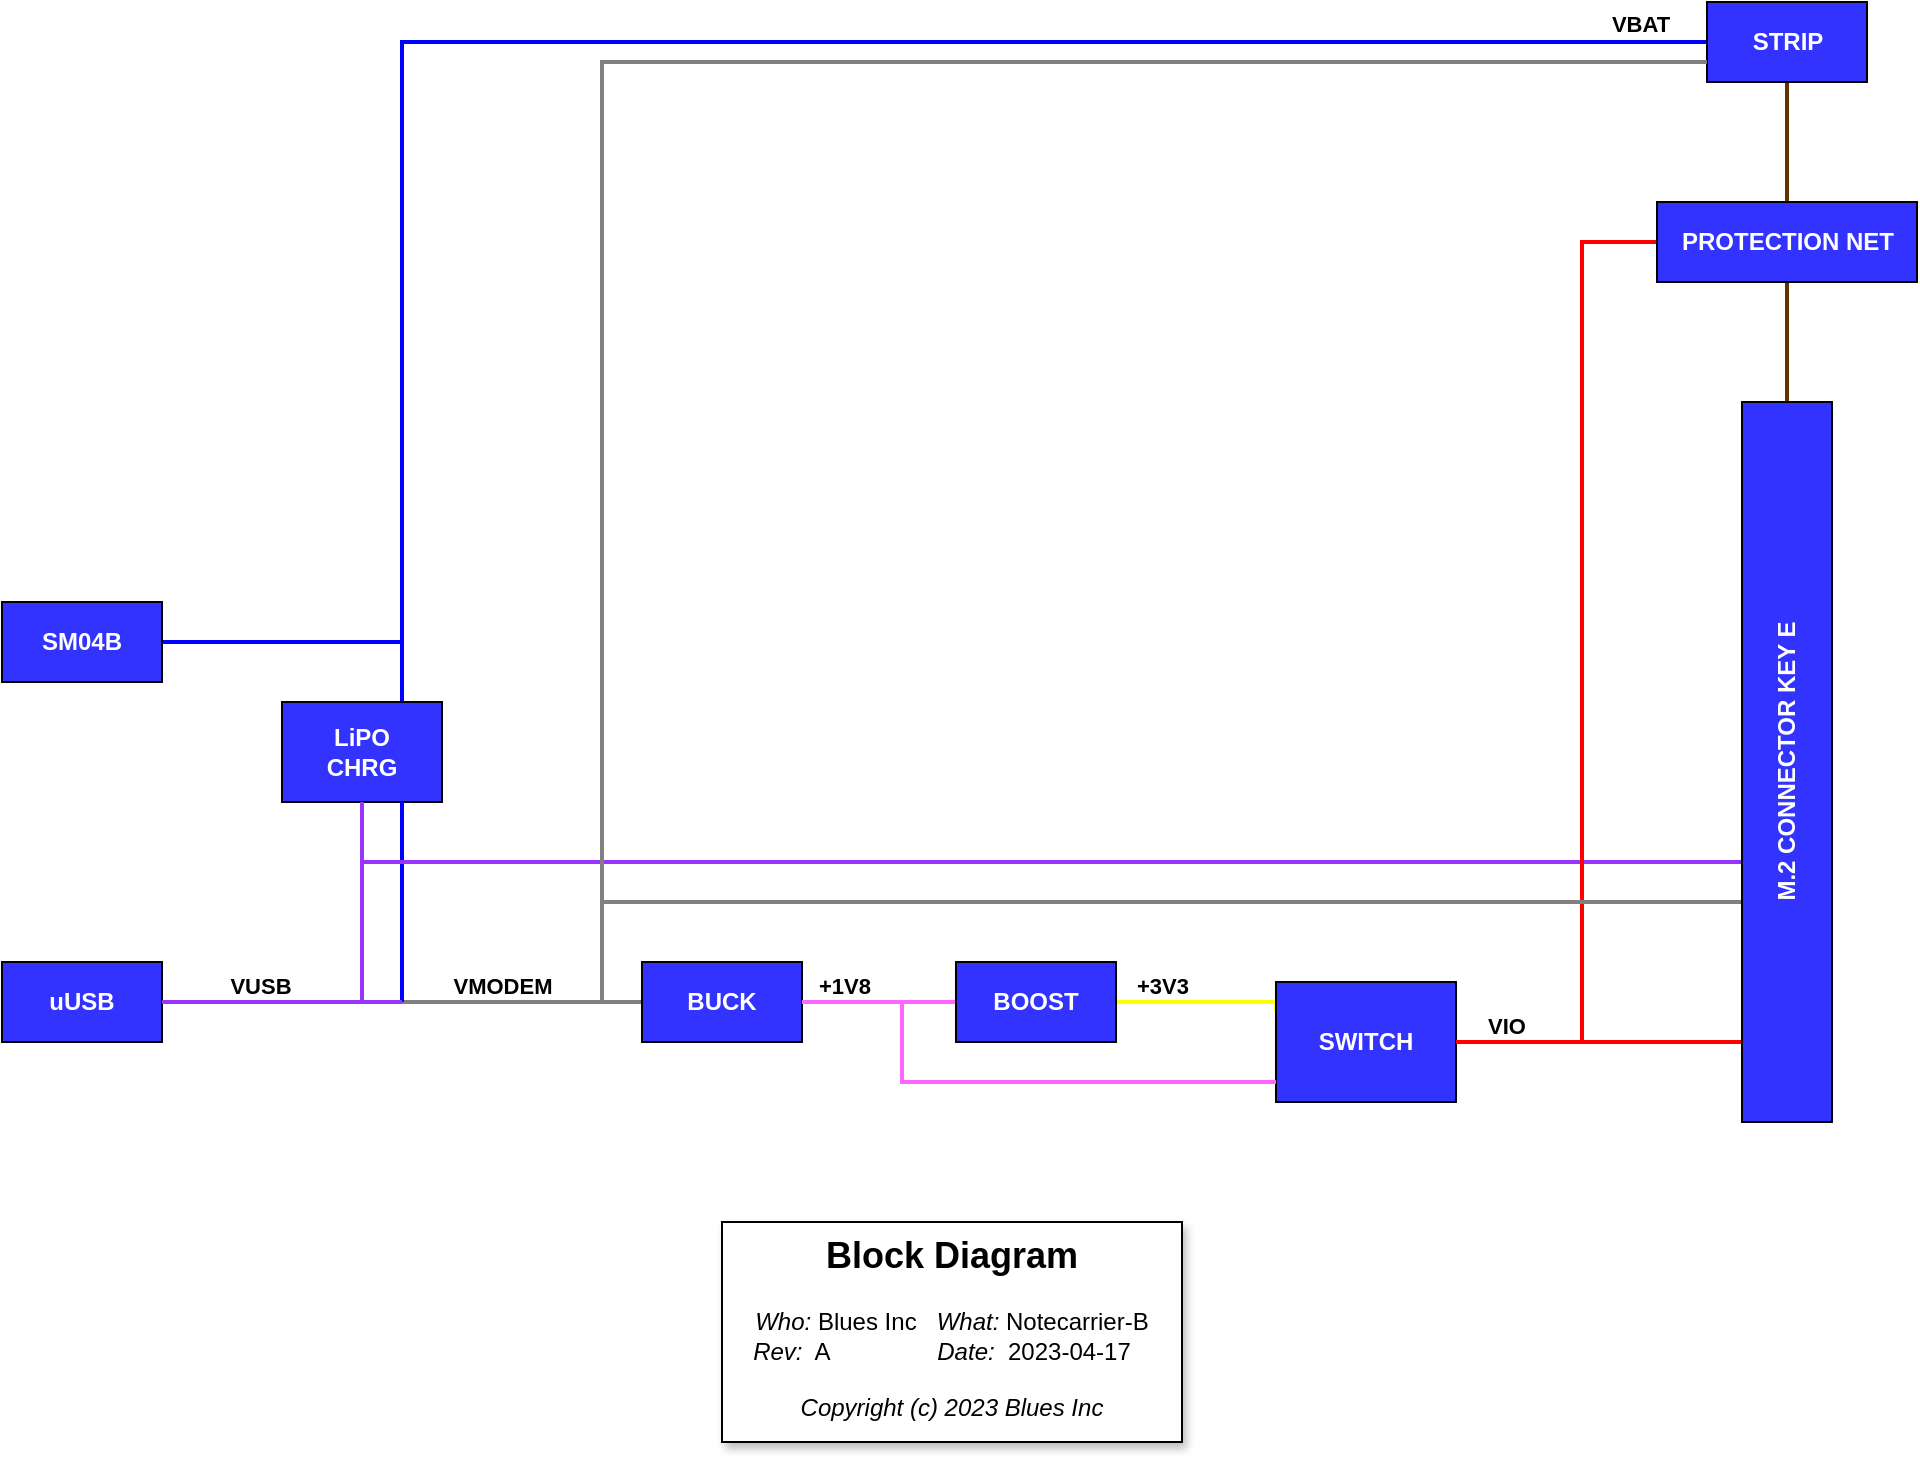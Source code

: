 <mxfile version="21.1.2" type="device">
  <diagram name="Page-1" id="uR9CqJ2n2mXbMMdv6deQ">
    <mxGraphModel dx="1248" dy="909" grid="1" gridSize="10" guides="1" tooltips="1" connect="1" arrows="1" fold="1" page="1" pageScale="1" pageWidth="1169" pageHeight="827" math="0" shadow="0">
      <root>
        <mxCell id="0" />
        <mxCell id="1" parent="0" />
        <mxCell id="u0QYyVKN4QXaWsdcngb1-1" value="&lt;p style=&quot;line-height: 120%;&quot;&gt;&lt;b style=&quot;font-size: 18px;&quot;&gt;Block Diagram&lt;br&gt;&lt;br&gt;&lt;/b&gt;&lt;i&gt;Who:&lt;/i&gt; Blues Inc&amp;nbsp; &amp;nbsp;&lt;i&gt;What:&lt;/i&gt; Notecarrier-B&lt;br&gt;&lt;i&gt;Rev:&lt;/i&gt;&amp;nbsp; A&amp;nbsp; &amp;nbsp; &amp;nbsp; &amp;nbsp; &amp;nbsp; &amp;nbsp; &amp;nbsp; &amp;nbsp;&amp;nbsp;&lt;i&gt;Date:&lt;/i&gt;&amp;nbsp; 2023-04-17&amp;nbsp; &amp;nbsp;&lt;br&gt;&lt;br&gt;&lt;i&gt;Copyright (c) 2023 Blues Inc&lt;/i&gt;&lt;/p&gt;" style="rounded=0;whiteSpace=wrap;html=1;shadow=1;" vertex="1" parent="1">
          <mxGeometry x="470" y="690" width="230" height="110" as="geometry" />
        </mxCell>
        <mxCell id="u0QYyVKN4QXaWsdcngb1-11" style="edgeStyle=orthogonalEdgeStyle;rounded=0;orthogonalLoop=1;jettySize=auto;html=1;entryX=0;entryY=0.5;entryDx=0;entryDy=0;endArrow=none;endFill=0;strokeColor=#0000FF;strokeWidth=2;exitX=1;exitY=0.5;exitDx=0;exitDy=0;" edge="1" parent="1" source="u0QYyVKN4QXaWsdcngb1-2" target="u0QYyVKN4QXaWsdcngb1-10">
          <mxGeometry relative="1" as="geometry">
            <Array as="points">
              <mxPoint x="190" y="400" />
              <mxPoint x="310" y="400" />
              <mxPoint x="310" y="100" />
            </Array>
          </mxGeometry>
        </mxCell>
        <mxCell id="u0QYyVKN4QXaWsdcngb1-33" value="VBAT" style="edgeLabel;html=1;align=center;verticalAlign=middle;resizable=0;points=[];fontStyle=1;labelBackgroundColor=none;" vertex="1" connectable="0" parent="u0QYyVKN4QXaWsdcngb1-11">
          <mxGeometry x="0.943" y="4" relative="1" as="geometry">
            <mxPoint x="-3" y="-5" as="offset" />
          </mxGeometry>
        </mxCell>
        <mxCell id="u0QYyVKN4QXaWsdcngb1-12" style="edgeStyle=orthogonalEdgeStyle;rounded=0;orthogonalLoop=1;jettySize=auto;html=1;strokeColor=#0000FF;endArrow=none;endFill=0;strokeWidth=2;entryX=0.75;entryY=0;entryDx=0;entryDy=0;" edge="1" parent="1" source="u0QYyVKN4QXaWsdcngb1-2" target="u0QYyVKN4QXaWsdcngb1-3">
          <mxGeometry relative="1" as="geometry">
            <Array as="points">
              <mxPoint x="310" y="400" />
            </Array>
          </mxGeometry>
        </mxCell>
        <mxCell id="u0QYyVKN4QXaWsdcngb1-2" value="&lt;font color=&quot;#ffffff&quot;&gt;&lt;b&gt;SM04B&lt;/b&gt;&lt;/font&gt;" style="rounded=0;whiteSpace=wrap;html=1;fillColor=#3333FF;" vertex="1" parent="1">
          <mxGeometry x="110" y="380" width="80" height="40" as="geometry" />
        </mxCell>
        <mxCell id="u0QYyVKN4QXaWsdcngb1-3" value="&lt;font color=&quot;#ffffff&quot;&gt;&lt;b&gt;LiPO&lt;br&gt;CHRG&lt;br&gt;&lt;/b&gt;&lt;/font&gt;" style="rounded=0;whiteSpace=wrap;html=1;fillColor=#3333FF;" vertex="1" parent="1">
          <mxGeometry x="250" y="430" width="80" height="50" as="geometry" />
        </mxCell>
        <mxCell id="u0QYyVKN4QXaWsdcngb1-13" style="edgeStyle=orthogonalEdgeStyle;rounded=0;orthogonalLoop=1;jettySize=auto;html=1;entryX=0.5;entryY=1;entryDx=0;entryDy=0;strokeColor=#9933FF;strokeWidth=2;endArrow=none;endFill=0;" edge="1" parent="1" source="u0QYyVKN4QXaWsdcngb1-4" target="u0QYyVKN4QXaWsdcngb1-3">
          <mxGeometry relative="1" as="geometry" />
        </mxCell>
        <mxCell id="u0QYyVKN4QXaWsdcngb1-4" value="&lt;font color=&quot;#ffffff&quot;&gt;&lt;b&gt;uUSB&lt;br&gt;&lt;/b&gt;&lt;/font&gt;" style="rounded=0;whiteSpace=wrap;html=1;fillColor=#3333FF;" vertex="1" parent="1">
          <mxGeometry x="110" y="560" width="80" height="40" as="geometry" />
        </mxCell>
        <mxCell id="u0QYyVKN4QXaWsdcngb1-18" style="edgeStyle=orthogonalEdgeStyle;rounded=0;orthogonalLoop=1;jettySize=auto;html=1;strokeColor=#808080;strokeWidth=2;endArrow=none;endFill=0;" edge="1" parent="1" source="u0QYyVKN4QXaWsdcngb1-5" target="u0QYyVKN4QXaWsdcngb1-4">
          <mxGeometry relative="1" as="geometry" />
        </mxCell>
        <mxCell id="u0QYyVKN4QXaWsdcngb1-19" value="VMODEM" style="edgeLabel;html=1;align=center;verticalAlign=middle;resizable=0;points=[];fontStyle=1;labelBackgroundColor=none;" vertex="1" connectable="0" parent="u0QYyVKN4QXaWsdcngb1-18">
          <mxGeometry x="-0.411" y="-1" relative="1" as="geometry">
            <mxPoint y="-7" as="offset" />
          </mxGeometry>
        </mxCell>
        <mxCell id="u0QYyVKN4QXaWsdcngb1-20" style="edgeStyle=orthogonalEdgeStyle;rounded=0;orthogonalLoop=1;jettySize=auto;html=1;entryX=0;entryY=0.5;entryDx=0;entryDy=0;strokeColor=#FF66FF;strokeWidth=2;endArrow=none;endFill=0;" edge="1" parent="1" source="u0QYyVKN4QXaWsdcngb1-5" target="u0QYyVKN4QXaWsdcngb1-6">
          <mxGeometry relative="1" as="geometry" />
        </mxCell>
        <mxCell id="u0QYyVKN4QXaWsdcngb1-5" value="&lt;font color=&quot;#ffffff&quot;&gt;&lt;b&gt;BUCK&lt;br&gt;&lt;/b&gt;&lt;/font&gt;" style="rounded=0;whiteSpace=wrap;html=1;fillColor=#3333FF;" vertex="1" parent="1">
          <mxGeometry x="430" y="560" width="80" height="40" as="geometry" />
        </mxCell>
        <mxCell id="u0QYyVKN4QXaWsdcngb1-22" style="edgeStyle=orthogonalEdgeStyle;rounded=0;orthogonalLoop=1;jettySize=auto;html=1;entryX=0;entryY=0.25;entryDx=0;entryDy=0;strokeColor=#FFFF00;strokeWidth=2;endArrow=none;endFill=0;" edge="1" parent="1" source="u0QYyVKN4QXaWsdcngb1-6" target="u0QYyVKN4QXaWsdcngb1-7">
          <mxGeometry relative="1" as="geometry">
            <Array as="points">
              <mxPoint x="747" y="580" />
            </Array>
          </mxGeometry>
        </mxCell>
        <mxCell id="u0QYyVKN4QXaWsdcngb1-23" value="+3V3" style="edgeLabel;html=1;align=center;verticalAlign=middle;resizable=0;points=[];fontStyle=1;labelBackgroundColor=none;" vertex="1" connectable="0" parent="u0QYyVKN4QXaWsdcngb1-22">
          <mxGeometry x="-0.329" y="-2" relative="1" as="geometry">
            <mxPoint x="-6" y="-10" as="offset" />
          </mxGeometry>
        </mxCell>
        <mxCell id="u0QYyVKN4QXaWsdcngb1-6" value="&lt;font color=&quot;#ffffff&quot;&gt;&lt;b&gt;BOOST&lt;br&gt;&lt;/b&gt;&lt;/font&gt;" style="rounded=0;whiteSpace=wrap;html=1;fillColor=#3333FF;" vertex="1" parent="1">
          <mxGeometry x="587" y="560" width="80" height="40" as="geometry" />
        </mxCell>
        <mxCell id="u0QYyVKN4QXaWsdcngb1-24" style="edgeStyle=orthogonalEdgeStyle;rounded=0;orthogonalLoop=1;jettySize=auto;html=1;strokeColor=#FF0000;strokeWidth=2;endArrow=none;endFill=0;" edge="1" parent="1" source="u0QYyVKN4QXaWsdcngb1-7" target="u0QYyVKN4QXaWsdcngb1-8">
          <mxGeometry relative="1" as="geometry">
            <Array as="points">
              <mxPoint x="1005" y="600" />
            </Array>
          </mxGeometry>
        </mxCell>
        <mxCell id="u0QYyVKN4QXaWsdcngb1-25" value="VIO" style="edgeLabel;html=1;align=center;verticalAlign=middle;resizable=0;points=[];fontStyle=1;labelBackgroundColor=none;" vertex="1" connectable="0" parent="u0QYyVKN4QXaWsdcngb1-24">
          <mxGeometry x="-0.503" y="1" relative="1" as="geometry">
            <mxPoint x="-27" y="-7" as="offset" />
          </mxGeometry>
        </mxCell>
        <mxCell id="u0QYyVKN4QXaWsdcngb1-7" value="&lt;font color=&quot;#ffffff&quot;&gt;&lt;b&gt;SWITCH&lt;br&gt;&lt;/b&gt;&lt;/font&gt;" style="rounded=0;whiteSpace=wrap;html=1;fillColor=#3333FF;" vertex="1" parent="1">
          <mxGeometry x="747" y="570" width="90" height="60" as="geometry" />
        </mxCell>
        <mxCell id="u0QYyVKN4QXaWsdcngb1-29" style="edgeStyle=orthogonalEdgeStyle;rounded=0;orthogonalLoop=1;jettySize=auto;html=1;strokeColor=#663300;strokeWidth=2;endArrow=none;endFill=0;" edge="1" parent="1" source="u0QYyVKN4QXaWsdcngb1-10" target="u0QYyVKN4QXaWsdcngb1-8">
          <mxGeometry relative="1" as="geometry" />
        </mxCell>
        <mxCell id="u0QYyVKN4QXaWsdcngb1-10" value="&lt;font color=&quot;#ffffff&quot;&gt;&lt;b&gt;STRIP&lt;br&gt;&lt;/b&gt;&lt;/font&gt;" style="rounded=0;whiteSpace=wrap;html=1;fillColor=#3333FF;" vertex="1" parent="1">
          <mxGeometry x="962.5" y="80" width="80" height="40" as="geometry" />
        </mxCell>
        <mxCell id="u0QYyVKN4QXaWsdcngb1-14" style="edgeStyle=orthogonalEdgeStyle;rounded=0;orthogonalLoop=1;jettySize=auto;html=1;strokeColor=#0000FF;endArrow=none;endFill=0;strokeWidth=2;exitX=0.75;exitY=1;exitDx=0;exitDy=0;" edge="1" parent="1" source="u0QYyVKN4QXaWsdcngb1-3">
          <mxGeometry relative="1" as="geometry">
            <mxPoint x="310" y="520" as="sourcePoint" />
            <mxPoint x="310" y="580" as="targetPoint" />
          </mxGeometry>
        </mxCell>
        <mxCell id="u0QYyVKN4QXaWsdcngb1-15" style="edgeStyle=orthogonalEdgeStyle;rounded=0;orthogonalLoop=1;jettySize=auto;html=1;strokeColor=#9933FF;strokeWidth=2;endArrow=none;endFill=0;exitX=1;exitY=0.5;exitDx=0;exitDy=0;" edge="1" parent="1" source="u0QYyVKN4QXaWsdcngb1-4">
          <mxGeometry relative="1" as="geometry">
            <mxPoint x="200" y="595" as="sourcePoint" />
            <mxPoint x="310" y="580" as="targetPoint" />
            <Array as="points">
              <mxPoint x="310" y="580" />
            </Array>
          </mxGeometry>
        </mxCell>
        <mxCell id="u0QYyVKN4QXaWsdcngb1-16" style="edgeStyle=orthogonalEdgeStyle;rounded=0;orthogonalLoop=1;jettySize=auto;html=1;strokeColor=#9933FF;strokeWidth=2;endArrow=none;endFill=0;" edge="1" parent="1" target="u0QYyVKN4QXaWsdcngb1-8">
          <mxGeometry relative="1" as="geometry">
            <mxPoint x="190" y="580" as="sourcePoint" />
            <mxPoint x="980" y="530" as="targetPoint" />
            <Array as="points">
              <mxPoint x="290" y="580" />
              <mxPoint x="290" y="510" />
            </Array>
          </mxGeometry>
        </mxCell>
        <mxCell id="u0QYyVKN4QXaWsdcngb1-17" value="VUSB" style="edgeLabel;html=1;align=center;verticalAlign=middle;resizable=0;points=[];fontStyle=1;labelBackgroundColor=none;" vertex="1" connectable="0" parent="u0QYyVKN4QXaWsdcngb1-16">
          <mxGeometry x="-0.904" y="2" relative="1" as="geometry">
            <mxPoint y="-6" as="offset" />
          </mxGeometry>
        </mxCell>
        <mxCell id="u0QYyVKN4QXaWsdcngb1-21" style="edgeStyle=orthogonalEdgeStyle;rounded=0;orthogonalLoop=1;jettySize=auto;html=1;strokeColor=#FF66FF;strokeWidth=2;endArrow=none;endFill=0;exitX=1;exitY=0.5;exitDx=0;exitDy=0;" edge="1" parent="1" source="u0QYyVKN4QXaWsdcngb1-5" target="u0QYyVKN4QXaWsdcngb1-7">
          <mxGeometry relative="1" as="geometry">
            <mxPoint x="520" y="590" as="sourcePoint" />
            <mxPoint x="750" y="620" as="targetPoint" />
            <Array as="points">
              <mxPoint x="560" y="580" />
              <mxPoint x="560" y="620" />
            </Array>
          </mxGeometry>
        </mxCell>
        <mxCell id="u0QYyVKN4QXaWsdcngb1-28" value="+1V8" style="edgeLabel;html=1;align=center;verticalAlign=middle;resizable=0;points=[];fontStyle=1;labelBackgroundColor=none;" vertex="1" connectable="0" parent="u0QYyVKN4QXaWsdcngb1-21">
          <mxGeometry x="-0.852" y="2" relative="1" as="geometry">
            <mxPoint y="-6" as="offset" />
          </mxGeometry>
        </mxCell>
        <mxCell id="u0QYyVKN4QXaWsdcngb1-26" style="edgeStyle=orthogonalEdgeStyle;rounded=0;orthogonalLoop=1;jettySize=auto;html=1;strokeColor=#FF0000;strokeWidth=2;endArrow=none;endFill=0;exitX=1;exitY=0.5;exitDx=0;exitDy=0;entryX=0;entryY=0.5;entryDx=0;entryDy=0;" edge="1" parent="1" source="u0QYyVKN4QXaWsdcngb1-7" target="u0QYyVKN4QXaWsdcngb1-9">
          <mxGeometry relative="1" as="geometry">
            <mxPoint x="910" y="680" as="sourcePoint" />
            <mxPoint x="1025" y="720" as="targetPoint" />
            <Array as="points">
              <mxPoint x="900" y="600" />
              <mxPoint x="900" y="200" />
            </Array>
          </mxGeometry>
        </mxCell>
        <mxCell id="u0QYyVKN4QXaWsdcngb1-9" value="&lt;font color=&quot;#ffffff&quot;&gt;&lt;b&gt;PROTECTION NET&lt;br&gt;&lt;/b&gt;&lt;/font&gt;" style="rounded=0;whiteSpace=wrap;html=1;fillColor=#3333FF;" vertex="1" parent="1">
          <mxGeometry x="937.5" y="180" width="130" height="40" as="geometry" />
        </mxCell>
        <mxCell id="u0QYyVKN4QXaWsdcngb1-30" style="edgeStyle=orthogonalEdgeStyle;rounded=0;orthogonalLoop=1;jettySize=auto;html=1;strokeColor=#808080;strokeWidth=2;endArrow=none;endFill=0;" edge="1" parent="1" target="u0QYyVKN4QXaWsdcngb1-8">
          <mxGeometry relative="1" as="geometry">
            <mxPoint x="410" y="580" as="sourcePoint" />
            <mxPoint x="980" y="540" as="targetPoint" />
            <Array as="points">
              <mxPoint x="410" y="530" />
            </Array>
          </mxGeometry>
        </mxCell>
        <mxCell id="u0QYyVKN4QXaWsdcngb1-32" style="edgeStyle=orthogonalEdgeStyle;rounded=0;orthogonalLoop=1;jettySize=auto;html=1;strokeColor=#808080;strokeWidth=2;endArrow=none;endFill=0;" edge="1" parent="1" target="u0QYyVKN4QXaWsdcngb1-10">
          <mxGeometry relative="1" as="geometry">
            <mxPoint x="410" y="580" as="sourcePoint" />
            <mxPoint x="1014" y="650" as="targetPoint" />
            <Array as="points">
              <mxPoint x="410" y="110" />
            </Array>
          </mxGeometry>
        </mxCell>
        <mxCell id="u0QYyVKN4QXaWsdcngb1-8" value="&lt;font color=&quot;#ffffff&quot;&gt;&lt;b&gt;M.2 CONNECTOR KEY E&lt;br&gt;&lt;/b&gt;&lt;/font&gt;" style="rounded=0;whiteSpace=wrap;html=1;fillColor=#3333FF;rotation=-90;" vertex="1" parent="1">
          <mxGeometry x="822.5" y="437.5" width="360" height="45" as="geometry" />
        </mxCell>
      </root>
    </mxGraphModel>
  </diagram>
</mxfile>
